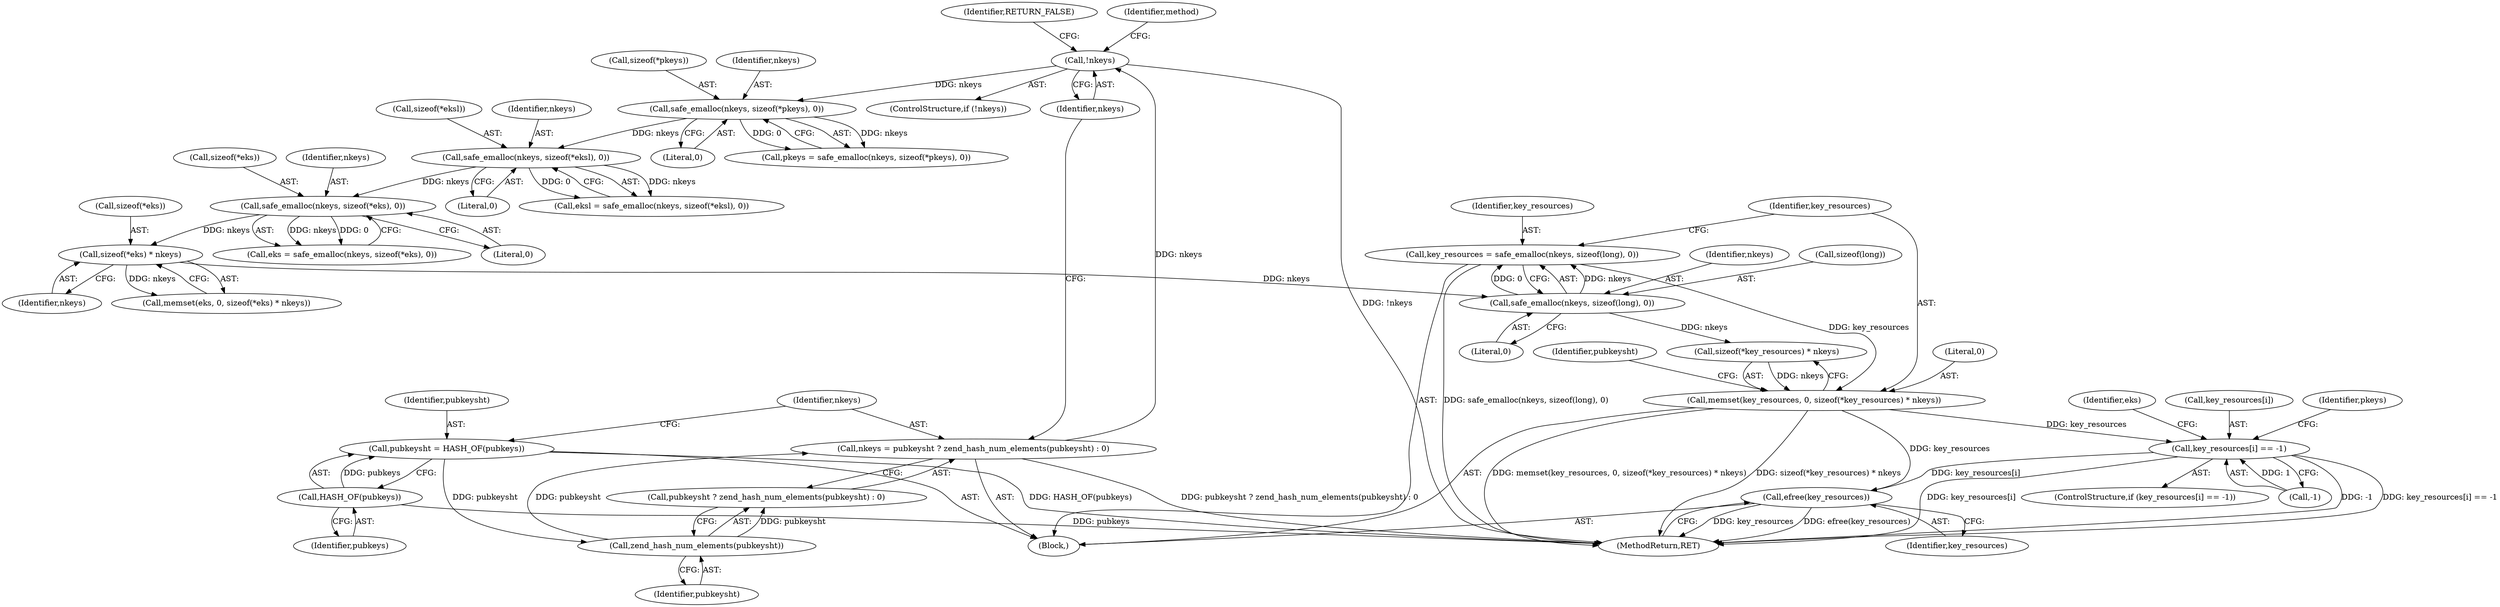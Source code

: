 digraph "0_php_89637c6b41b510c20d262c17483f582f115c66d6@API" {
"1000212" [label="(Call,key_resources = safe_emalloc(nkeys, sizeof(long), 0))"];
"1000214" [label="(Call,safe_emalloc(nkeys, sizeof(long), 0))"];
"1000207" [label="(Call,sizeof(*eks) * nkeys)"];
"1000198" [label="(Call,safe_emalloc(nkeys, sizeof(*eks), 0))"];
"1000190" [label="(Call,safe_emalloc(nkeys, sizeof(*eksl), 0))"];
"1000182" [label="(Call,safe_emalloc(nkeys, sizeof(*pkeys), 0))"];
"1000152" [label="(Call,!nkeys)"];
"1000144" [label="(Call,nkeys = pubkeysht ? zend_hash_num_elements(pubkeysht) : 0)"];
"1000148" [label="(Call,zend_hash_num_elements(pubkeysht))"];
"1000140" [label="(Call,pubkeysht = HASH_OF(pubkeys))"];
"1000142" [label="(Call,HASH_OF(pubkeys))"];
"1000219" [label="(Call,memset(key_resources, 0, sizeof(*key_resources) * nkeys))"];
"1000479" [label="(Call,key_resources[i] == -1)"];
"1000505" [label="(Call,efree(key_resources))"];
"1000218" [label="(Literal,0)"];
"1000146" [label="(Call,pubkeysht ? zend_hash_num_elements(pubkeysht) : 0)"];
"1000488" [label="(Identifier,pkeys)"];
"1000505" [label="(Call,efree(key_resources))"];
"1000196" [label="(Call,eks = safe_emalloc(nkeys, sizeof(*eks), 0))"];
"1000213" [label="(Identifier,key_resources)"];
"1000203" [label="(Literal,0)"];
"1000155" [label="(Identifier,RETURN_FALSE)"];
"1000479" [label="(Call,key_resources[i] == -1)"];
"1000145" [label="(Identifier,nkeys)"];
"1000492" [label="(Identifier,eks)"];
"1000187" [label="(Literal,0)"];
"1000507" [label="(MethodReturn,RET)"];
"1000149" [label="(Identifier,pubkeysht)"];
"1000198" [label="(Call,safe_emalloc(nkeys, sizeof(*eks), 0))"];
"1000184" [label="(Call,sizeof(*pkeys))"];
"1000141" [label="(Identifier,pubkeysht)"];
"1000182" [label="(Call,safe_emalloc(nkeys, sizeof(*pkeys), 0))"];
"1000200" [label="(Call,sizeof(*eks))"];
"1000228" [label="(Identifier,pubkeysht)"];
"1000157" [label="(Identifier,method)"];
"1000190" [label="(Call,safe_emalloc(nkeys, sizeof(*eksl), 0))"];
"1000148" [label="(Call,zend_hash_num_elements(pubkeysht))"];
"1000212" [label="(Call,key_resources = safe_emalloc(nkeys, sizeof(long), 0))"];
"1000144" [label="(Call,nkeys = pubkeysht ? zend_hash_num_elements(pubkeysht) : 0)"];
"1000506" [label="(Identifier,key_resources)"];
"1000152" [label="(Call,!nkeys)"];
"1000153" [label="(Identifier,nkeys)"];
"1000211" [label="(Identifier,nkeys)"];
"1000220" [label="(Identifier,key_resources)"];
"1000480" [label="(Call,key_resources[i])"];
"1000478" [label="(ControlStructure,if (key_resources[i] == -1))"];
"1000214" [label="(Call,safe_emalloc(nkeys, sizeof(long), 0))"];
"1000151" [label="(ControlStructure,if (!nkeys))"];
"1000221" [label="(Literal,0)"];
"1000195" [label="(Literal,0)"];
"1000142" [label="(Call,HASH_OF(pubkeys))"];
"1000219" [label="(Call,memset(key_resources, 0, sizeof(*key_resources) * nkeys))"];
"1000215" [label="(Identifier,nkeys)"];
"1000199" [label="(Identifier,nkeys)"];
"1000107" [label="(Block,)"];
"1000188" [label="(Call,eksl = safe_emalloc(nkeys, sizeof(*eksl), 0))"];
"1000143" [label="(Identifier,pubkeys)"];
"1000180" [label="(Call,pkeys = safe_emalloc(nkeys, sizeof(*pkeys), 0))"];
"1000140" [label="(Call,pubkeysht = HASH_OF(pubkeys))"];
"1000483" [label="(Call,-1)"];
"1000192" [label="(Call,sizeof(*eksl))"];
"1000208" [label="(Call,sizeof(*eks))"];
"1000216" [label="(Call,sizeof(long))"];
"1000183" [label="(Identifier,nkeys)"];
"1000204" [label="(Call,memset(eks, 0, sizeof(*eks) * nkeys))"];
"1000222" [label="(Call,sizeof(*key_resources) * nkeys)"];
"1000191" [label="(Identifier,nkeys)"];
"1000207" [label="(Call,sizeof(*eks) * nkeys)"];
"1000212" -> "1000107"  [label="AST: "];
"1000212" -> "1000214"  [label="CFG: "];
"1000213" -> "1000212"  [label="AST: "];
"1000214" -> "1000212"  [label="AST: "];
"1000220" -> "1000212"  [label="CFG: "];
"1000212" -> "1000507"  [label="DDG: safe_emalloc(nkeys, sizeof(long), 0)"];
"1000214" -> "1000212"  [label="DDG: nkeys"];
"1000214" -> "1000212"  [label="DDG: 0"];
"1000212" -> "1000219"  [label="DDG: key_resources"];
"1000214" -> "1000218"  [label="CFG: "];
"1000215" -> "1000214"  [label="AST: "];
"1000216" -> "1000214"  [label="AST: "];
"1000218" -> "1000214"  [label="AST: "];
"1000207" -> "1000214"  [label="DDG: nkeys"];
"1000214" -> "1000222"  [label="DDG: nkeys"];
"1000207" -> "1000204"  [label="AST: "];
"1000207" -> "1000211"  [label="CFG: "];
"1000208" -> "1000207"  [label="AST: "];
"1000211" -> "1000207"  [label="AST: "];
"1000204" -> "1000207"  [label="CFG: "];
"1000207" -> "1000204"  [label="DDG: nkeys"];
"1000198" -> "1000207"  [label="DDG: nkeys"];
"1000198" -> "1000196"  [label="AST: "];
"1000198" -> "1000203"  [label="CFG: "];
"1000199" -> "1000198"  [label="AST: "];
"1000200" -> "1000198"  [label="AST: "];
"1000203" -> "1000198"  [label="AST: "];
"1000196" -> "1000198"  [label="CFG: "];
"1000198" -> "1000196"  [label="DDG: nkeys"];
"1000198" -> "1000196"  [label="DDG: 0"];
"1000190" -> "1000198"  [label="DDG: nkeys"];
"1000190" -> "1000188"  [label="AST: "];
"1000190" -> "1000195"  [label="CFG: "];
"1000191" -> "1000190"  [label="AST: "];
"1000192" -> "1000190"  [label="AST: "];
"1000195" -> "1000190"  [label="AST: "];
"1000188" -> "1000190"  [label="CFG: "];
"1000190" -> "1000188"  [label="DDG: nkeys"];
"1000190" -> "1000188"  [label="DDG: 0"];
"1000182" -> "1000190"  [label="DDG: nkeys"];
"1000182" -> "1000180"  [label="AST: "];
"1000182" -> "1000187"  [label="CFG: "];
"1000183" -> "1000182"  [label="AST: "];
"1000184" -> "1000182"  [label="AST: "];
"1000187" -> "1000182"  [label="AST: "];
"1000180" -> "1000182"  [label="CFG: "];
"1000182" -> "1000180"  [label="DDG: nkeys"];
"1000182" -> "1000180"  [label="DDG: 0"];
"1000152" -> "1000182"  [label="DDG: nkeys"];
"1000152" -> "1000151"  [label="AST: "];
"1000152" -> "1000153"  [label="CFG: "];
"1000153" -> "1000152"  [label="AST: "];
"1000155" -> "1000152"  [label="CFG: "];
"1000157" -> "1000152"  [label="CFG: "];
"1000152" -> "1000507"  [label="DDG: !nkeys"];
"1000144" -> "1000152"  [label="DDG: nkeys"];
"1000144" -> "1000107"  [label="AST: "];
"1000144" -> "1000146"  [label="CFG: "];
"1000145" -> "1000144"  [label="AST: "];
"1000146" -> "1000144"  [label="AST: "];
"1000153" -> "1000144"  [label="CFG: "];
"1000144" -> "1000507"  [label="DDG: pubkeysht ? zend_hash_num_elements(pubkeysht) : 0"];
"1000148" -> "1000144"  [label="DDG: pubkeysht"];
"1000148" -> "1000146"  [label="AST: "];
"1000148" -> "1000149"  [label="CFG: "];
"1000149" -> "1000148"  [label="AST: "];
"1000146" -> "1000148"  [label="CFG: "];
"1000148" -> "1000146"  [label="DDG: pubkeysht"];
"1000140" -> "1000148"  [label="DDG: pubkeysht"];
"1000140" -> "1000107"  [label="AST: "];
"1000140" -> "1000142"  [label="CFG: "];
"1000141" -> "1000140"  [label="AST: "];
"1000142" -> "1000140"  [label="AST: "];
"1000145" -> "1000140"  [label="CFG: "];
"1000140" -> "1000507"  [label="DDG: HASH_OF(pubkeys)"];
"1000142" -> "1000140"  [label="DDG: pubkeys"];
"1000142" -> "1000143"  [label="CFG: "];
"1000143" -> "1000142"  [label="AST: "];
"1000142" -> "1000507"  [label="DDG: pubkeys"];
"1000219" -> "1000107"  [label="AST: "];
"1000219" -> "1000222"  [label="CFG: "];
"1000220" -> "1000219"  [label="AST: "];
"1000221" -> "1000219"  [label="AST: "];
"1000222" -> "1000219"  [label="AST: "];
"1000228" -> "1000219"  [label="CFG: "];
"1000219" -> "1000507"  [label="DDG: memset(key_resources, 0, sizeof(*key_resources) * nkeys)"];
"1000219" -> "1000507"  [label="DDG: sizeof(*key_resources) * nkeys"];
"1000222" -> "1000219"  [label="DDG: nkeys"];
"1000219" -> "1000479"  [label="DDG: key_resources"];
"1000219" -> "1000505"  [label="DDG: key_resources"];
"1000479" -> "1000478"  [label="AST: "];
"1000479" -> "1000483"  [label="CFG: "];
"1000480" -> "1000479"  [label="AST: "];
"1000483" -> "1000479"  [label="AST: "];
"1000488" -> "1000479"  [label="CFG: "];
"1000492" -> "1000479"  [label="CFG: "];
"1000479" -> "1000507"  [label="DDG: -1"];
"1000479" -> "1000507"  [label="DDG: key_resources[i] == -1"];
"1000479" -> "1000507"  [label="DDG: key_resources[i]"];
"1000483" -> "1000479"  [label="DDG: 1"];
"1000479" -> "1000505"  [label="DDG: key_resources[i]"];
"1000505" -> "1000107"  [label="AST: "];
"1000505" -> "1000506"  [label="CFG: "];
"1000506" -> "1000505"  [label="AST: "];
"1000507" -> "1000505"  [label="CFG: "];
"1000505" -> "1000507"  [label="DDG: key_resources"];
"1000505" -> "1000507"  [label="DDG: efree(key_resources)"];
}
